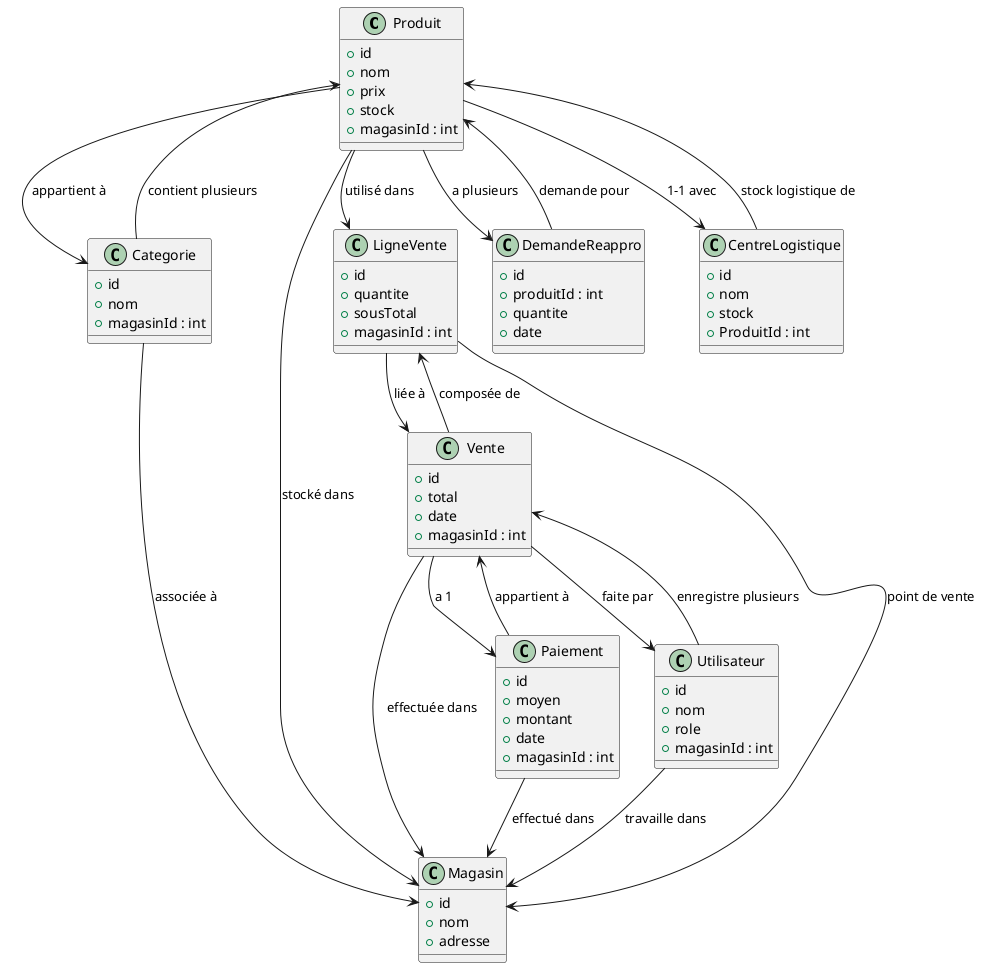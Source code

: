 @startuml

class Produit {
  +id
  +nom
  +prix
  +stock
  +magasinId : int
}

class Categorie {
  +id
  +nom
  +magasinId : int
}

class Magasin {
  +id
  +nom
  +adresse
}

class Vente {
  +id
  +total
  +date
  +magasinId : int
}

class LigneVente {
  +id
  +quantite
  +sousTotal
  +magasinId : int
}

class Paiement {
  +id
  +moyen
  +montant
  +date
  +magasinId : int
}

class Utilisateur {
  +id
  +nom
  +role
  +magasinId : int
}

class DemandeReappro {
  +id
  +produitId : int
  +quantite
  +date
}

class CentreLogistique {
  +id
  +nom
  +stock
  +ProduitId : int
}

' Relations

Produit --> Categorie : appartient à
Categorie --> Produit : contient plusieurs

Produit --> Magasin : stocké dans
Produit --> LigneVente : utilisé dans
Produit --> CentreLogistique : 1-1 avec

LigneVente --> Vente : liée à
Vente --> LigneVente : composée de

Vente --> Paiement : a 1
Paiement --> Vente : appartient à

Vente --> Utilisateur : faite par
Utilisateur --> Vente : enregistre plusieurs

DemandeReappro --> Produit : demande pour
Produit --> DemandeReappro : a plusieurs

CentreLogistique --> Produit : stock logistique de

Utilisateur --> Magasin : travaille dans
Categorie --> Magasin : associée à
Vente --> Magasin : effectuée dans
Paiement --> Magasin : effectué dans
LigneVente --> Magasin : point de vente

@enduml
